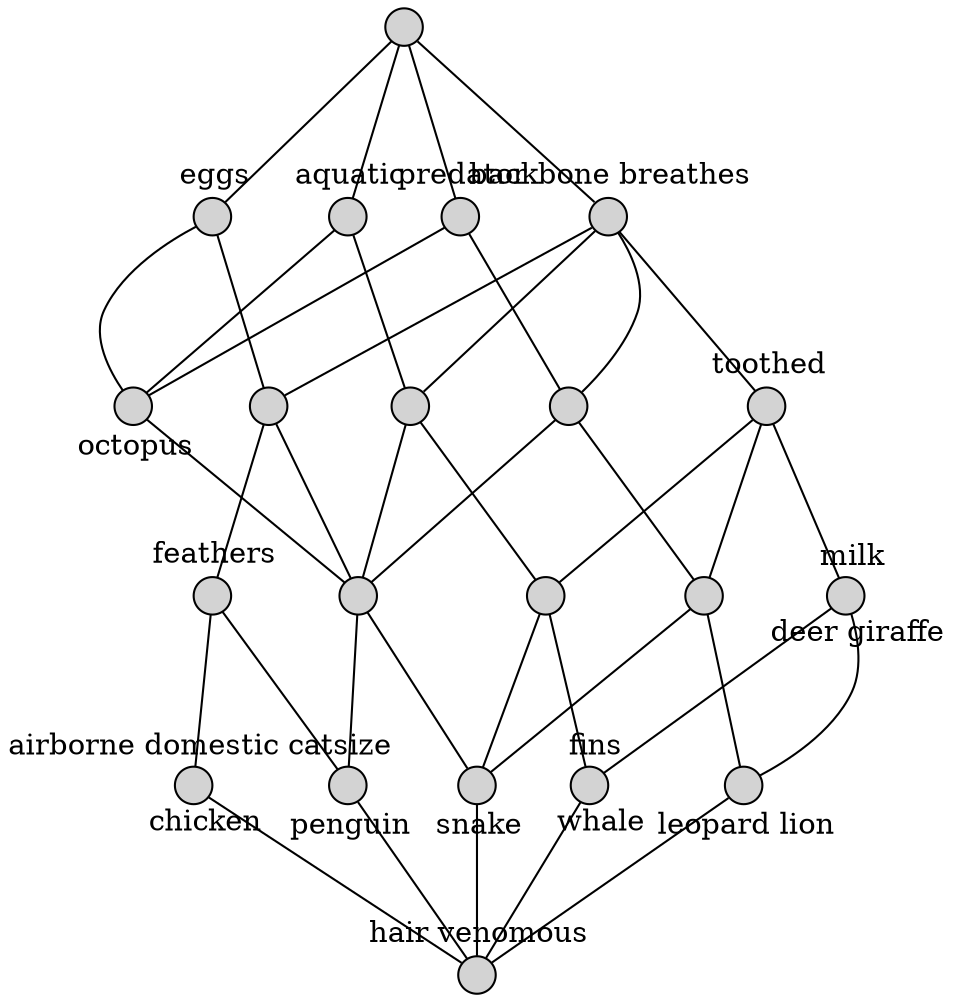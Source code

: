 // <Lattice object of 5 atoms 21 concepts 4 coatoms at 0x1da6b64aad0>
digraph Lattice {
	node [label="" shape=circle style=filled width=.25]
	edge [dir=none labeldistance=1.5 minlen=2]
	c0
	c0 -> c0 [color=transparent labelangle=90 taillabel="hair venomous"]
	c1
	c1 -> c1 [color=transparent headlabel=chicken labelangle=270]
	c1 -> c1 [color=transparent labelangle=90 taillabel="airborne domestic catsize"]
	c1 -> c0
	c2
	c2 -> c2 [color=transparent headlabel=penguin labelangle=270]
	c2 -> c0
	c3
	c3 -> c3 [color=transparent headlabel=whale labelangle=270]
	c3 -> c3 [color=transparent labelangle=90 taillabel=fins]
	c3 -> c0
	c4
	c4 -> c4 [color=transparent headlabel=snake labelangle=270]
	c4 -> c0
	c5
	c5 -> c5 [color=transparent labelangle=90 taillabel=feathers]
	c5 -> c1
	c5 -> c2
	c6
	c6 -> c6 [color=transparent headlabel="leopard lion" labelangle=270]
	c6 -> c0
	c7
	c7 -> c2
	c7 -> c4
	c8
	c8 -> c3
	c8 -> c4
	c9
	c9 -> c5
	c9 -> c7
	c10
	c10 -> c4
	c10 -> c6
	c11
	c11 -> c11 [color=transparent headlabel=octopus labelangle=270]
	c11 -> c7
	c12
	c12 -> c7
	c12 -> c8
	c13
	c13 -> c13 [color=transparent labelangle=90 taillabel=eggs]
	c13 -> c9
	c13 -> c11
	c14
	c14 -> c7
	c14 -> c10
	c15
	c15 -> c15 [color=transparent labelangle=90 taillabel=aquatic]
	c15 -> c11
	c15 -> c12
	c16
	c16 -> c16 [color=transparent headlabel="deer giraffe" labelangle=270]
	c16 -> c16 [color=transparent labelangle=90 taillabel=milk]
	c16 -> c3
	c16 -> c6
	c17
	c17 -> c17 [color=transparent labelangle=90 taillabel=predator]
	c17 -> c11
	c17 -> c14
	c18
	c18 -> c18 [color=transparent labelangle=90 taillabel=toothed]
	c18 -> c8
	c18 -> c10
	c18 -> c16
	c19
	c19 -> c19 [color=transparent labelangle=90 taillabel="backbone breathes"]
	c19 -> c9
	c19 -> c12
	c19 -> c14
	c19 -> c18
	c20
	c20 -> c13
	c20 -> c15
	c20 -> c17
	c20 -> c19
}
